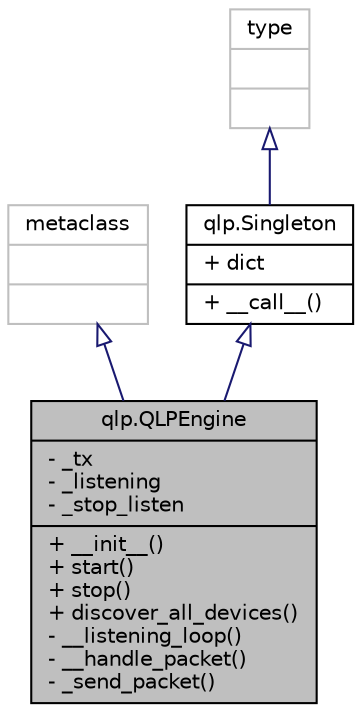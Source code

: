 digraph "qlp.QLPEngine"
{
 // LATEX_PDF_SIZE
  edge [fontname="Helvetica",fontsize="10",labelfontname="Helvetica",labelfontsize="10"];
  node [fontname="Helvetica",fontsize="10",shape=record];
  Node1 [label="{qlp.QLPEngine\n|- _tx\l- _listening\l- _stop_listen\l|+ __init__()\l+ start()\l+ stop()\l+ discover_all_devices()\l- __listening_loop()\l- __handle_packet()\l- _send_packet()\l}",height=0.2,width=0.4,color="black", fillcolor="grey75", style="filled", fontcolor="black",tooltip=" "];
  Node2 -> Node1 [dir="back",color="midnightblue",fontsize="10",style="solid",arrowtail="onormal",fontname="Helvetica"];
  Node2 [label="{metaclass\n||}",height=0.2,width=0.4,color="grey75", fillcolor="white", style="filled",tooltip=" "];
  Node3 -> Node1 [dir="back",color="midnightblue",fontsize="10",style="solid",arrowtail="onormal",fontname="Helvetica"];
  Node3 [label="{qlp.Singleton\n|+ dict\l|+ __call__()\l}",height=0.2,width=0.4,color="black", fillcolor="white", style="filled",URL="$classqlp_1_1Singleton.html",tooltip=" "];
  Node4 -> Node3 [dir="back",color="midnightblue",fontsize="10",style="solid",arrowtail="onormal",fontname="Helvetica"];
  Node4 [label="{type\n||}",height=0.2,width=0.4,color="grey75", fillcolor="white", style="filled",tooltip=" "];
}

